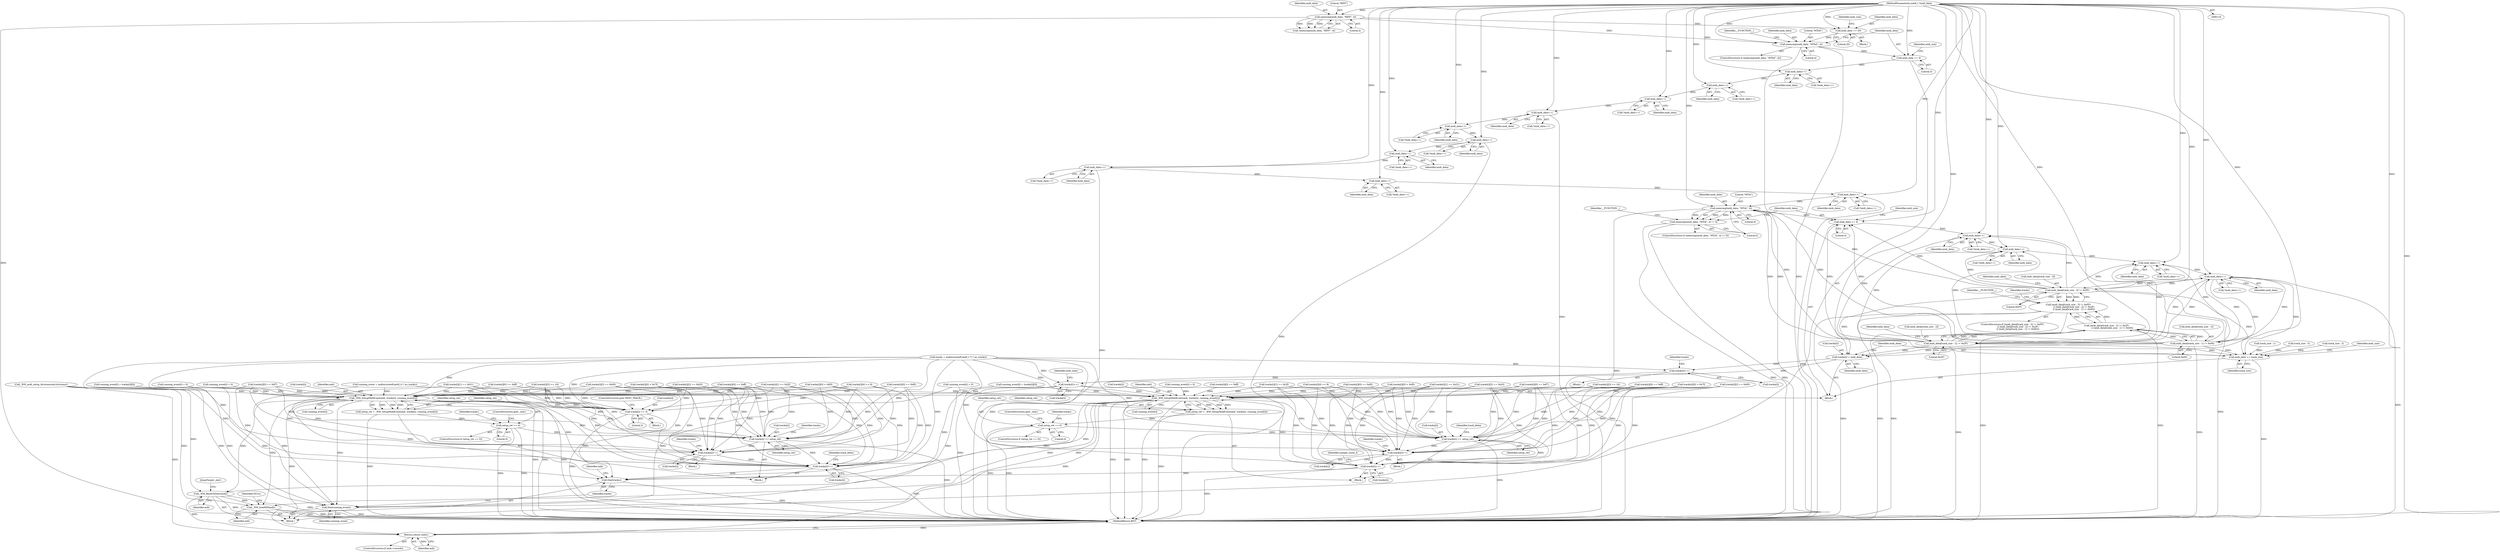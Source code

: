 digraph "0_wildmidi_660b513d99bced8783a4a5984ac2f742c74ebbdd_1@API" {
"1000216" [label="(Call,memcmp(midi_data, \"MThd\", 4))"];
"1000209" [label="(Call,midi_data += 20)"];
"1000191" [label="(Call,memcmp(midi_data, \"RIFF\", 4))"];
"1000120" [label="(MethodParameterIn,uint8_t *midi_data)"];
"1000229" [label="(Call,midi_data += 4)"];
"1000239" [label="(Call,midi_data++)"];
"1000246" [label="(Call,midi_data++)"];
"1000253" [label="(Call,midi_data++)"];
"1000259" [label="(Call,midi_data++)"];
"1000281" [label="(Call,midi_data++)"];
"1000287" [label="(Call,midi_data++)"];
"1000312" [label="(Call,midi_data++)"];
"1000318" [label="(Call,midi_data++)"];
"1000360" [label="(Call,midi_data++)"];
"1000366" [label="(Call,midi_data++)"];
"1000450" [label="(Call,memcmp(midi_data, \"MTrk\", 4))"];
"1000449" [label="(Call,memcmp(midi_data, \"MTrk\", 4) != 0)"];
"1000463" [label="(Call,midi_data += 4)"];
"1000473" [label="(Call,midi_data++)"];
"1000480" [label="(Call,midi_data++)"];
"1000487" [label="(Call,midi_data++)"];
"1000493" [label="(Call,midi_data++)"];
"1000524" [label="(Call,midi_data[track_size - 3] != 0xFF)"];
"1000523" [label="(Call,(midi_data[track_size - 3] != 0xFF)\n                || (midi_data[track_size - 2] != 0x2F)\n                || (midi_data[track_size - 1] != 0x00))"];
"1000554" [label="(Call,tracks[i] = midi_data)"];
"1000604" [label="(Call,tracks[i]++)"];
"1000624" [label="(Call,tracks[i]++)"];
"1000763" [label="(Call,_WM_SetupMidiEvent(mdi, tracks[i], running_event[i]))"];
"1000761" [label="(Call,setup_ret = _WM_SetupMidiEvent(mdi, tracks[i], running_event[i]))"];
"1000772" [label="(Call,setup_ret == 0)"];
"1000926" [label="(Call,tracks[i] += setup_ret)"];
"1000957" [label="(Call,tracks[i]++)"];
"1000983" [label="(Call,tracks[i]++)"];
"1001423" [label="(Call,free(tracks))"];
"1000860" [label="(Call,tracks[i] += 3)"];
"1001412" [label="(Call,_WM_ResetToStart(mdi))"];
"1001429" [label="(Return,return (mdi);)"];
"1001431" [label="(Call,_WM_freeMDI(mdi))"];
"1001421" [label="(Call,free(running_event))"];
"1001086" [label="(Call,_WM_SetupMidiEvent(mdi, tracks[i], running_event[i]))"];
"1001084" [label="(Call,setup_ret = _WM_SetupMidiEvent(mdi, tracks[i], running_event[i]))"];
"1001095" [label="(Call,setup_ret == 0)"];
"1001242" [label="(Call,tracks[i] += setup_ret)"];
"1001278" [label="(Call,tracks[i]++)"];
"1001304" [label="(Call,tracks[i]++)"];
"1000559" [label="(Call,midi_data += track_size)"];
"1000532" [label="(Call,midi_data[track_size - 2] != 0x2F)"];
"1000531" [label="(Call,(midi_data[track_size - 2] != 0x2F)\n                || (midi_data[track_size - 1] != 0x00))"];
"1000539" [label="(Call,midi_data[track_size - 1] != 0x00)"];
"1001427" [label="(Identifier,mdi)"];
"1001091" [label="(Call,running_event[i])"];
"1000624" [label="(Call,tracks[i]++)"];
"1000869" [label="(Call,tracks[i][0] == 0xff)"];
"1000219" [label="(Literal,4)"];
"1001278" [label="(Call,tracks[i]++)"];
"1000245" [label="(Call,*midi_data++)"];
"1000191" [label="(Call,memcmp(midi_data, \"RIFF\", 4))"];
"1000604" [label="(Call,tracks[i]++)"];
"1000392" [label="(Call,_WM_midi_setup_divisions(mdi,divisions))"];
"1000538" [label="(Literal,0x2F)"];
"1000448" [label="(ControlStructure,if (memcmp(midi_data, \"MTrk\", 4) != 0))"];
"1000213" [label="(Identifier,midi_size)"];
"1000280" [label="(Call,*midi_data++)"];
"1001309" [label="(Identifier,sample_count_f)"];
"1000360" [label="(Call,midi_data++)"];
"1001083" [label="(Block,)"];
"1000542" [label="(Call,track_size - 1)"];
"1000435" [label="(Block,)"];
"1000830" [label="(Call,tracks[i][0] == 0xff)"];
"1000772" [label="(Call,setup_ret == 0)"];
"1001185" [label="(Call,tracks[i][0] == 0xff)"];
"1000192" [label="(Identifier,midi_data)"];
"1000584" [label="(Identifier,tracks)"];
"1000229" [label="(Call,midi_data += 4)"];
"1001085" [label="(Identifier,setup_ret)"];
"1000473" [label="(Call,midi_data++)"];
"1000281" [label="(Call,midi_data++)"];
"1000605" [label="(Call,tracks[i])"];
"1000625" [label="(Call,tracks[i])"];
"1000254" [label="(Identifier,midi_data)"];
"1000795" [label="(Call,running_event[i] = tracks[i][0])"];
"1001412" [label="(Call,_WM_ResetToStart(mdi))"];
"1000527" [label="(Call,track_size - 3)"];
"1000239" [label="(Call,midi_data++)"];
"1000230" [label="(Identifier,midi_data)"];
"1000312" [label="(Call,midi_data++)"];
"1000282" [label="(Identifier,midi_data)"];
"1000366" [label="(Call,midi_data++)"];
"1000930" [label="(Identifier,setup_ret)"];
"1000940" [label="(Block,)"];
"1001429" [label="(Return,return (mdi);)"];
"1000222" [label="(Identifier,__FUNCTION__)"];
"1000587" [label="(Block,)"];
"1000487" [label="(Call,midi_data++)"];
"1000903" [label="(Call,tracks[i][4] << 8)"];
"1000964" [label="(Identifier,tracks)"];
"1001422" [label="(Identifier,running_event)"];
"1000463" [label="(Call,midi_data += 4)"];
"1000860" [label="(Call,tracks[i] += 3)"];
"1000534" [label="(Identifier,midi_data)"];
"1000771" [label="(ControlStructure,if (setup_ret == 0))"];
"1000479" [label="(Call,*midi_data++)"];
"1001211" [label="(Call,tracks[i][3] << 16)"];
"1000540" [label="(Call,midi_data[track_size - 1])"];
"1001095" [label="(Call,setup_ret == 0)"];
"1000449" [label="(Call,memcmp(midi_data, \"MTrk\", 4) != 0)"];
"1000361" [label="(Identifier,midi_data)"];
"1000493" [label="(Call,midi_data++)"];
"1001104" [label="(Identifier,tracks)"];
"1000522" [label="(ControlStructure,if ((midi_data[track_size - 3] != 0xFF)\n                || (midi_data[track_size - 2] != 0x2F)\n                || (midi_data[track_size - 1] != 0x00)))"];
"1000531" [label="(Call,(midi_data[track_size - 2] != 0x2F)\n                || (midi_data[track_size - 1] != 0x00))"];
"1000570" [label="(Call,running_event[i] = 0)"];
"1001110" [label="(Call,tracks[i][0] < 0xf0)"];
"1001425" [label="(ControlStructure,if (mdi->reverb))"];
"1000454" [label="(Literal,0)"];
"1000559" [label="(Call,midi_data += track_size)"];
"1000288" [label="(Identifier,midi_data)"];
"1000814" [label="(Call,tracks[i][0] == 0xf7)"];
"1001087" [label="(Identifier,mdi)"];
"1001219" [label="(Call,tracks[i][4] << 8)"];
"1000532" [label="(Call,midi_data[track_size - 2] != 0x2F)"];
"1000895" [label="(Call,tracks[i][3] << 16)"];
"1000865" [label="(ControlStructure,goto NEXT_TRACK;)"];
"1000286" [label="(Call,*midi_data++)"];
"1001137" [label="(Call,tracks[i][0] == 0xf7)"];
"1000211" [label="(Literal,20)"];
"1000555" [label="(Call,tracks[i])"];
"1000541" [label="(Identifier,midi_data)"];
"1001086" [label="(Call,_WM_SetupMidiEvent(mdi, tracks[i], running_event[i]))"];
"1000367" [label="(Identifier,midi_data)"];
"1001423" [label="(Call,free(tracks))"];
"1000535" [label="(Call,track_size - 2)"];
"1001097" [label="(Literal,0)"];
"1000761" [label="(Call,setup_ret = _WM_SetupMidiEvent(mdi, tracks[i], running_event[i]))"];
"1000464" [label="(Identifier,midi_data)"];
"1000958" [label="(Call,tracks[i])"];
"1000318" [label="(Call,midi_data++)"];
"1000530" [label="(Literal,0xFF)"];
"1001161" [label="(Call,tracks[i][1] == 0x2f)"];
"1000523" [label="(Call,(midi_data[track_size - 3] != 0xFF)\n                || (midi_data[track_size - 2] != 0x2F)\n                || (midi_data[track_size - 1] != 0x00))"];
"1001243" [label="(Call,tracks[i])"];
"1000260" [label="(Identifier,midi_data)"];
"1001084" [label="(Call,setup_ret = _WM_SetupMidiEvent(mdi, tracks[i], running_event[i]))"];
"1001434" [label="(Identifier,NULL)"];
"1001435" [label="(MethodReturn,RET)"];
"1000190" [label="(Call,!memcmp(midi_data, \"RIFF\", 4))"];
"1000359" [label="(Call,*midi_data++)"];
"1001077" [label="(Call,running_event[i] = 0)"];
"1001242" [label="(Call,tracks[i] += setup_ret)"];
"1000233" [label="(Identifier,midi_size)"];
"1001193" [label="(Call,tracks[i][1] == 0x51)"];
"1000313" [label="(Identifier,midi_data)"];
"1000287" [label="(Call,midi_data++)"];
"1000259" [label="(Call,midi_data++)"];
"1000452" [label="(Literal,\"MTrk\")"];
"1000488" [label="(Identifier,midi_data)"];
"1000989" [label="(Identifier,track_delta)"];
"1001153" [label="(Call,tracks[i][0] == 0xff)"];
"1001246" [label="(Identifier,setup_ret)"];
"1000474" [label="(Identifier,midi_data)"];
"1000231" [label="(Literal,4)"];
"1000451" [label="(Identifier,midi_data)"];
"1001249" [label="(Identifier,track_delta)"];
"1000217" [label="(Identifier,midi_data)"];
"1000240" [label="(Identifier,midi_data)"];
"1000630" [label="(Identifier,midi_type)"];
"1000762" [label="(Identifier,setup_ret)"];
"1000563" [label="(Identifier,midi_size)"];
"1000457" [label="(Identifier,__FUNCTION__)"];
"1000492" [label="(Call,*midi_data++)"];
"1000494" [label="(Identifier,midi_data)"];
"1000311" [label="(Call,*midi_data++)"];
"1000845" [label="(Call,tracks[i][2] == 0x00)"];
"1000215" [label="(ControlStructure,if (memcmp(midi_data, \"MThd\", 4)))"];
"1000773" [label="(Identifier,setup_ret)"];
"1000774" [label="(Literal,0)"];
"1000852" [label="(Block,)"];
"1000481" [label="(Identifier,midi_data)"];
"1000317" [label="(Call,*midi_data++)"];
"1000122" [label="(Block,)"];
"1000957" [label="(Call,tracks[i]++)"];
"1000395" [label="(Call,tracks = malloc(sizeof(uint8_t *) * no_tracks))"];
"1000247" [label="(Identifier,midi_data)"];
"1000558" [label="(Identifier,midi_data)"];
"1000209" [label="(Call,midi_data += 20)"];
"1000450" [label="(Call,memcmp(midi_data, \"MTrk\", 4))"];
"1000480" [label="(Call,midi_data++)"];
"1000861" [label="(Call,tracks[i])"];
"1001200" [label="(Call,tracks[i][2] == 0x03)"];
"1000545" [label="(Literal,0x00)"];
"1000926" [label="(Call,tracks[i] += setup_ret)"];
"1001099" [label="(ControlStructure,goto _end;)"];
"1001424" [label="(Identifier,tracks)"];
"1000472" [label="(Call,*midi_data++)"];
"1001101" [label="(Call,tracks[i][0] > 0x7f)"];
"1001118" [label="(Call,running_event[i] = tracks[i][0])"];
"1000822" [label="(Call,running_event[i] = 0)"];
"1001431" [label="(Call,_WM_freeMDI(mdi))"];
"1000807" [label="(Call,tracks[i][0] == 0xf0)"];
"1000927" [label="(Call,tracks[i])"];
"1001261" [label="(Block,)"];
"1000195" [label="(Block,)"];
"1000778" [label="(Call,tracks[i][0] > 0x7f)"];
"1000467" [label="(Identifier,midi_size)"];
"1000983" [label="(Call,tracks[i]++)"];
"1000560" [label="(Identifier,midi_data)"];
"1000218" [label="(Literal,\"MThd\")"];
"1000453" [label="(Literal,4)"];
"1001413" [label="(Identifier,mdi)"];
"1000253" [label="(Call,midi_data++)"];
"1000120" [label="(MethodParameterIn,uint8_t *midi_data)"];
"1000524" [label="(Call,midi_data[track_size - 3] != 0xFF)"];
"1000246" [label="(Call,midi_data++)"];
"1000486" [label="(Call,*midi_data++)"];
"1000877" [label="(Call,tracks[i][1] == 0x51)"];
"1000864" [label="(Literal,3)"];
"1001168" [label="(Call,tracks[i][2] == 0x00)"];
"1001096" [label="(Identifier,setup_ret)"];
"1000768" [label="(Call,running_event[i])"];
"1000539" [label="(Call,midi_data[track_size - 1] != 0x00)"];
"1000765" [label="(Call,tracks[i])"];
"1000781" [label="(Identifier,tracks)"];
"1000365" [label="(Call,*midi_data++)"];
"1000554" [label="(Call,tracks[i] = midi_data)"];
"1000984" [label="(Call,tracks[i])"];
"1001130" [label="(Call,tracks[i][0] == 0xf0)"];
"1000194" [label="(Literal,4)"];
"1000416" [label="(Call,running_event = malloc(sizeof(uint8_t) * no_tracks))"];
"1000465" [label="(Literal,4)"];
"1001304" [label="(Call,tracks[i]++)"];
"1000760" [label="(Block,)"];
"1001432" [label="(Identifier,mdi)"];
"1000935" [label="(Identifier,tracks)"];
"1000216" [label="(Call,memcmp(midi_data, \"MThd\", 4))"];
"1000884" [label="(Call,tracks[i][2] == 0x03)"];
"1000776" [label="(ControlStructure,goto _end;)"];
"1001279" [label="(Call,tracks[i])"];
"1001414" [label="(JumpTarget,_end:)"];
"1000525" [label="(Call,midi_data[track_size - 3])"];
"1000838" [label="(Call,tracks[i][1] == 0x2f)"];
"1001430" [label="(Identifier,mdi)"];
"1000556" [label="(Identifier,tracks)"];
"1001088" [label="(Call,tracks[i])"];
"1000210" [label="(Identifier,midi_data)"];
"1000763" [label="(Call,_WM_SetupMidiEvent(mdi, tracks[i], running_event[i]))"];
"1001094" [label="(ControlStructure,if (setup_ret == 0))"];
"1000258" [label="(Call,*midi_data++)"];
"1000787" [label="(Call,tracks[i][0] < 0xf0)"];
"1001421" [label="(Call,free(running_event))"];
"1000533" [label="(Call,midi_data[track_size - 2])"];
"1000238" [label="(Call,*midi_data++)"];
"1000548" [label="(Identifier,__FUNCTION__)"];
"1001305" [label="(Call,tracks[i])"];
"1000193" [label="(Literal,\"RIFF\")"];
"1001285" [label="(Identifier,tracks)"];
"1000319" [label="(Identifier,midi_data)"];
"1000252" [label="(Call,*midi_data++)"];
"1000561" [label="(Identifier,track_size)"];
"1001145" [label="(Call,running_event[i] = 0)"];
"1000764" [label="(Identifier,mdi)"];
"1000216" -> "1000215"  [label="AST: "];
"1000216" -> "1000219"  [label="CFG: "];
"1000217" -> "1000216"  [label="AST: "];
"1000218" -> "1000216"  [label="AST: "];
"1000219" -> "1000216"  [label="AST: "];
"1000222" -> "1000216"  [label="CFG: "];
"1000230" -> "1000216"  [label="CFG: "];
"1000216" -> "1001435"  [label="DDG: "];
"1000216" -> "1001435"  [label="DDG: "];
"1000209" -> "1000216"  [label="DDG: "];
"1000191" -> "1000216"  [label="DDG: "];
"1000120" -> "1000216"  [label="DDG: "];
"1000216" -> "1000229"  [label="DDG: "];
"1000209" -> "1000195"  [label="AST: "];
"1000209" -> "1000211"  [label="CFG: "];
"1000210" -> "1000209"  [label="AST: "];
"1000211" -> "1000209"  [label="AST: "];
"1000213" -> "1000209"  [label="CFG: "];
"1000191" -> "1000209"  [label="DDG: "];
"1000120" -> "1000209"  [label="DDG: "];
"1000191" -> "1000190"  [label="AST: "];
"1000191" -> "1000194"  [label="CFG: "];
"1000192" -> "1000191"  [label="AST: "];
"1000193" -> "1000191"  [label="AST: "];
"1000194" -> "1000191"  [label="AST: "];
"1000190" -> "1000191"  [label="CFG: "];
"1000191" -> "1001435"  [label="DDG: "];
"1000191" -> "1000190"  [label="DDG: "];
"1000191" -> "1000190"  [label="DDG: "];
"1000191" -> "1000190"  [label="DDG: "];
"1000120" -> "1000191"  [label="DDG: "];
"1000120" -> "1000119"  [label="AST: "];
"1000120" -> "1001435"  [label="DDG: "];
"1000120" -> "1000229"  [label="DDG: "];
"1000120" -> "1000239"  [label="DDG: "];
"1000120" -> "1000246"  [label="DDG: "];
"1000120" -> "1000253"  [label="DDG: "];
"1000120" -> "1000259"  [label="DDG: "];
"1000120" -> "1000281"  [label="DDG: "];
"1000120" -> "1000287"  [label="DDG: "];
"1000120" -> "1000312"  [label="DDG: "];
"1000120" -> "1000318"  [label="DDG: "];
"1000120" -> "1000360"  [label="DDG: "];
"1000120" -> "1000366"  [label="DDG: "];
"1000120" -> "1000450"  [label="DDG: "];
"1000120" -> "1000463"  [label="DDG: "];
"1000120" -> "1000473"  [label="DDG: "];
"1000120" -> "1000480"  [label="DDG: "];
"1000120" -> "1000487"  [label="DDG: "];
"1000120" -> "1000493"  [label="DDG: "];
"1000120" -> "1000524"  [label="DDG: "];
"1000120" -> "1000532"  [label="DDG: "];
"1000120" -> "1000539"  [label="DDG: "];
"1000120" -> "1000554"  [label="DDG: "];
"1000120" -> "1000559"  [label="DDG: "];
"1000229" -> "1000122"  [label="AST: "];
"1000229" -> "1000231"  [label="CFG: "];
"1000230" -> "1000229"  [label="AST: "];
"1000231" -> "1000229"  [label="AST: "];
"1000233" -> "1000229"  [label="CFG: "];
"1000229" -> "1000239"  [label="DDG: "];
"1000239" -> "1000238"  [label="AST: "];
"1000239" -> "1000240"  [label="CFG: "];
"1000240" -> "1000239"  [label="AST: "];
"1000238" -> "1000239"  [label="CFG: "];
"1000239" -> "1000246"  [label="DDG: "];
"1000246" -> "1000245"  [label="AST: "];
"1000246" -> "1000247"  [label="CFG: "];
"1000247" -> "1000246"  [label="AST: "];
"1000245" -> "1000246"  [label="CFG: "];
"1000246" -> "1000253"  [label="DDG: "];
"1000253" -> "1000252"  [label="AST: "];
"1000253" -> "1000254"  [label="CFG: "];
"1000254" -> "1000253"  [label="AST: "];
"1000252" -> "1000253"  [label="CFG: "];
"1000253" -> "1000259"  [label="DDG: "];
"1000259" -> "1000258"  [label="AST: "];
"1000259" -> "1000260"  [label="CFG: "];
"1000260" -> "1000259"  [label="AST: "];
"1000258" -> "1000259"  [label="CFG: "];
"1000259" -> "1001435"  [label="DDG: "];
"1000259" -> "1000281"  [label="DDG: "];
"1000281" -> "1000280"  [label="AST: "];
"1000281" -> "1000282"  [label="CFG: "];
"1000282" -> "1000281"  [label="AST: "];
"1000280" -> "1000281"  [label="CFG: "];
"1000281" -> "1000287"  [label="DDG: "];
"1000287" -> "1000286"  [label="AST: "];
"1000287" -> "1000288"  [label="CFG: "];
"1000288" -> "1000287"  [label="AST: "];
"1000286" -> "1000287"  [label="CFG: "];
"1000287" -> "1001435"  [label="DDG: "];
"1000287" -> "1000312"  [label="DDG: "];
"1000312" -> "1000311"  [label="AST: "];
"1000312" -> "1000313"  [label="CFG: "];
"1000313" -> "1000312"  [label="AST: "];
"1000311" -> "1000312"  [label="CFG: "];
"1000312" -> "1000318"  [label="DDG: "];
"1000318" -> "1000317"  [label="AST: "];
"1000318" -> "1000319"  [label="CFG: "];
"1000319" -> "1000318"  [label="AST: "];
"1000317" -> "1000318"  [label="CFG: "];
"1000318" -> "1001435"  [label="DDG: "];
"1000318" -> "1000360"  [label="DDG: "];
"1000360" -> "1000359"  [label="AST: "];
"1000360" -> "1000361"  [label="CFG: "];
"1000361" -> "1000360"  [label="AST: "];
"1000359" -> "1000360"  [label="CFG: "];
"1000360" -> "1000366"  [label="DDG: "];
"1000366" -> "1000365"  [label="AST: "];
"1000366" -> "1000367"  [label="CFG: "];
"1000367" -> "1000366"  [label="AST: "];
"1000365" -> "1000366"  [label="CFG: "];
"1000366" -> "1001435"  [label="DDG: "];
"1000366" -> "1000450"  [label="DDG: "];
"1000450" -> "1000449"  [label="AST: "];
"1000450" -> "1000453"  [label="CFG: "];
"1000451" -> "1000450"  [label="AST: "];
"1000452" -> "1000450"  [label="AST: "];
"1000453" -> "1000450"  [label="AST: "];
"1000454" -> "1000450"  [label="CFG: "];
"1000450" -> "1001435"  [label="DDG: "];
"1000450" -> "1000449"  [label="DDG: "];
"1000450" -> "1000449"  [label="DDG: "];
"1000450" -> "1000449"  [label="DDG: "];
"1000539" -> "1000450"  [label="DDG: "];
"1000559" -> "1000450"  [label="DDG: "];
"1000524" -> "1000450"  [label="DDG: "];
"1000532" -> "1000450"  [label="DDG: "];
"1000450" -> "1000463"  [label="DDG: "];
"1000449" -> "1000448"  [label="AST: "];
"1000449" -> "1000454"  [label="CFG: "];
"1000454" -> "1000449"  [label="AST: "];
"1000457" -> "1000449"  [label="CFG: "];
"1000464" -> "1000449"  [label="CFG: "];
"1000449" -> "1001435"  [label="DDG: "];
"1000449" -> "1001435"  [label="DDG: "];
"1000463" -> "1000435"  [label="AST: "];
"1000463" -> "1000465"  [label="CFG: "];
"1000464" -> "1000463"  [label="AST: "];
"1000465" -> "1000463"  [label="AST: "];
"1000467" -> "1000463"  [label="CFG: "];
"1000539" -> "1000463"  [label="DDG: "];
"1000524" -> "1000463"  [label="DDG: "];
"1000532" -> "1000463"  [label="DDG: "];
"1000463" -> "1000473"  [label="DDG: "];
"1000473" -> "1000472"  [label="AST: "];
"1000473" -> "1000474"  [label="CFG: "];
"1000474" -> "1000473"  [label="AST: "];
"1000472" -> "1000473"  [label="CFG: "];
"1000539" -> "1000473"  [label="DDG: "];
"1000524" -> "1000473"  [label="DDG: "];
"1000532" -> "1000473"  [label="DDG: "];
"1000473" -> "1000480"  [label="DDG: "];
"1000480" -> "1000479"  [label="AST: "];
"1000480" -> "1000481"  [label="CFG: "];
"1000481" -> "1000480"  [label="AST: "];
"1000479" -> "1000480"  [label="CFG: "];
"1000539" -> "1000480"  [label="DDG: "];
"1000524" -> "1000480"  [label="DDG: "];
"1000532" -> "1000480"  [label="DDG: "];
"1000480" -> "1000487"  [label="DDG: "];
"1000487" -> "1000486"  [label="AST: "];
"1000487" -> "1000488"  [label="CFG: "];
"1000488" -> "1000487"  [label="AST: "];
"1000486" -> "1000487"  [label="CFG: "];
"1000539" -> "1000487"  [label="DDG: "];
"1000524" -> "1000487"  [label="DDG: "];
"1000532" -> "1000487"  [label="DDG: "];
"1000487" -> "1000493"  [label="DDG: "];
"1000493" -> "1000492"  [label="AST: "];
"1000493" -> "1000494"  [label="CFG: "];
"1000494" -> "1000493"  [label="AST: "];
"1000492" -> "1000493"  [label="CFG: "];
"1000493" -> "1001435"  [label="DDG: "];
"1000539" -> "1000493"  [label="DDG: "];
"1000524" -> "1000493"  [label="DDG: "];
"1000532" -> "1000493"  [label="DDG: "];
"1000493" -> "1000524"  [label="DDG: "];
"1000493" -> "1000532"  [label="DDG: "];
"1000493" -> "1000539"  [label="DDG: "];
"1000493" -> "1000554"  [label="DDG: "];
"1000493" -> "1000559"  [label="DDG: "];
"1000524" -> "1000523"  [label="AST: "];
"1000524" -> "1000530"  [label="CFG: "];
"1000525" -> "1000524"  [label="AST: "];
"1000530" -> "1000524"  [label="AST: "];
"1000534" -> "1000524"  [label="CFG: "];
"1000523" -> "1000524"  [label="CFG: "];
"1000524" -> "1001435"  [label="DDG: "];
"1000524" -> "1000523"  [label="DDG: "];
"1000524" -> "1000523"  [label="DDG: "];
"1000524" -> "1000554"  [label="DDG: "];
"1000524" -> "1000559"  [label="DDG: "];
"1000523" -> "1000522"  [label="AST: "];
"1000523" -> "1000531"  [label="CFG: "];
"1000531" -> "1000523"  [label="AST: "];
"1000548" -> "1000523"  [label="CFG: "];
"1000556" -> "1000523"  [label="CFG: "];
"1000523" -> "1001435"  [label="DDG: "];
"1000523" -> "1001435"  [label="DDG: "];
"1000523" -> "1001435"  [label="DDG: "];
"1000531" -> "1000523"  [label="DDG: "];
"1000531" -> "1000523"  [label="DDG: "];
"1000554" -> "1000435"  [label="AST: "];
"1000554" -> "1000558"  [label="CFG: "];
"1000555" -> "1000554"  [label="AST: "];
"1000558" -> "1000554"  [label="AST: "];
"1000560" -> "1000554"  [label="CFG: "];
"1000539" -> "1000554"  [label="DDG: "];
"1000532" -> "1000554"  [label="DDG: "];
"1000554" -> "1000604"  [label="DDG: "];
"1000554" -> "1000624"  [label="DDG: "];
"1000604" -> "1000587"  [label="AST: "];
"1000604" -> "1000605"  [label="CFG: "];
"1000605" -> "1000604"  [label="AST: "];
"1000584" -> "1000604"  [label="CFG: "];
"1000395" -> "1000604"  [label="DDG: "];
"1000604" -> "1000624"  [label="DDG: "];
"1000624" -> "1000435"  [label="AST: "];
"1000624" -> "1000625"  [label="CFG: "];
"1000625" -> "1000624"  [label="AST: "];
"1000630" -> "1000624"  [label="CFG: "];
"1000624" -> "1001435"  [label="DDG: "];
"1000395" -> "1000624"  [label="DDG: "];
"1000624" -> "1000763"  [label="DDG: "];
"1000624" -> "1001086"  [label="DDG: "];
"1000624" -> "1001423"  [label="DDG: "];
"1000763" -> "1000761"  [label="AST: "];
"1000763" -> "1000768"  [label="CFG: "];
"1000764" -> "1000763"  [label="AST: "];
"1000765" -> "1000763"  [label="AST: "];
"1000768" -> "1000763"  [label="AST: "];
"1000761" -> "1000763"  [label="CFG: "];
"1000763" -> "1001435"  [label="DDG: "];
"1000763" -> "1001435"  [label="DDG: "];
"1000763" -> "1001435"  [label="DDG: "];
"1000763" -> "1000761"  [label="DDG: "];
"1000763" -> "1000761"  [label="DDG: "];
"1000763" -> "1000761"  [label="DDG: "];
"1000392" -> "1000763"  [label="DDG: "];
"1000395" -> "1000763"  [label="DDG: "];
"1000983" -> "1000763"  [label="DDG: "];
"1000807" -> "1000763"  [label="DDG: "];
"1000869" -> "1000763"  [label="DDG: "];
"1000884" -> "1000763"  [label="DDG: "];
"1000845" -> "1000763"  [label="DDG: "];
"1000814" -> "1000763"  [label="DDG: "];
"1000838" -> "1000763"  [label="DDG: "];
"1000895" -> "1000763"  [label="DDG: "];
"1000778" -> "1000763"  [label="DDG: "];
"1000860" -> "1000763"  [label="DDG: "];
"1000830" -> "1000763"  [label="DDG: "];
"1000877" -> "1000763"  [label="DDG: "];
"1000903" -> "1000763"  [label="DDG: "];
"1000787" -> "1000763"  [label="DDG: "];
"1000570" -> "1000763"  [label="DDG: "];
"1000795" -> "1000763"  [label="DDG: "];
"1000822" -> "1000763"  [label="DDG: "];
"1000416" -> "1000763"  [label="DDG: "];
"1000763" -> "1000860"  [label="DDG: "];
"1000763" -> "1000926"  [label="DDG: "];
"1000763" -> "1001412"  [label="DDG: "];
"1000763" -> "1001421"  [label="DDG: "];
"1000763" -> "1001423"  [label="DDG: "];
"1000763" -> "1001429"  [label="DDG: "];
"1000763" -> "1001431"  [label="DDG: "];
"1000761" -> "1000760"  [label="AST: "];
"1000762" -> "1000761"  [label="AST: "];
"1000773" -> "1000761"  [label="CFG: "];
"1000761" -> "1001435"  [label="DDG: "];
"1000761" -> "1000772"  [label="DDG: "];
"1000772" -> "1000771"  [label="AST: "];
"1000772" -> "1000774"  [label="CFG: "];
"1000773" -> "1000772"  [label="AST: "];
"1000774" -> "1000772"  [label="AST: "];
"1000776" -> "1000772"  [label="CFG: "];
"1000781" -> "1000772"  [label="CFG: "];
"1000772" -> "1001435"  [label="DDG: "];
"1000772" -> "1001435"  [label="DDG: "];
"1000772" -> "1000926"  [label="DDG: "];
"1000926" -> "1000760"  [label="AST: "];
"1000926" -> "1000930"  [label="CFG: "];
"1000927" -> "1000926"  [label="AST: "];
"1000930" -> "1000926"  [label="AST: "];
"1000935" -> "1000926"  [label="CFG: "];
"1000926" -> "1001435"  [label="DDG: "];
"1000395" -> "1000926"  [label="DDG: "];
"1000807" -> "1000926"  [label="DDG: "];
"1000869" -> "1000926"  [label="DDG: "];
"1000884" -> "1000926"  [label="DDG: "];
"1000845" -> "1000926"  [label="DDG: "];
"1000814" -> "1000926"  [label="DDG: "];
"1000838" -> "1000926"  [label="DDG: "];
"1000895" -> "1000926"  [label="DDG: "];
"1000778" -> "1000926"  [label="DDG: "];
"1000877" -> "1000926"  [label="DDG: "];
"1000903" -> "1000926"  [label="DDG: "];
"1000787" -> "1000926"  [label="DDG: "];
"1000926" -> "1000957"  [label="DDG: "];
"1000926" -> "1000983"  [label="DDG: "];
"1000957" -> "1000940"  [label="AST: "];
"1000957" -> "1000958"  [label="CFG: "];
"1000958" -> "1000957"  [label="AST: "];
"1000964" -> "1000957"  [label="CFG: "];
"1000395" -> "1000957"  [label="DDG: "];
"1000807" -> "1000957"  [label="DDG: "];
"1000869" -> "1000957"  [label="DDG: "];
"1000884" -> "1000957"  [label="DDG: "];
"1000845" -> "1000957"  [label="DDG: "];
"1000814" -> "1000957"  [label="DDG: "];
"1000838" -> "1000957"  [label="DDG: "];
"1000895" -> "1000957"  [label="DDG: "];
"1000778" -> "1000957"  [label="DDG: "];
"1000877" -> "1000957"  [label="DDG: "];
"1000903" -> "1000957"  [label="DDG: "];
"1000787" -> "1000957"  [label="DDG: "];
"1000957" -> "1000983"  [label="DDG: "];
"1000983" -> "1000760"  [label="AST: "];
"1000983" -> "1000984"  [label="CFG: "];
"1000984" -> "1000983"  [label="AST: "];
"1000989" -> "1000983"  [label="CFG: "];
"1000983" -> "1001435"  [label="DDG: "];
"1000395" -> "1000983"  [label="DDG: "];
"1000807" -> "1000983"  [label="DDG: "];
"1000869" -> "1000983"  [label="DDG: "];
"1000884" -> "1000983"  [label="DDG: "];
"1000845" -> "1000983"  [label="DDG: "];
"1000814" -> "1000983"  [label="DDG: "];
"1000838" -> "1000983"  [label="DDG: "];
"1000895" -> "1000983"  [label="DDG: "];
"1000778" -> "1000983"  [label="DDG: "];
"1000877" -> "1000983"  [label="DDG: "];
"1000903" -> "1000983"  [label="DDG: "];
"1000787" -> "1000983"  [label="DDG: "];
"1000983" -> "1001423"  [label="DDG: "];
"1001423" -> "1000122"  [label="AST: "];
"1001423" -> "1001424"  [label="CFG: "];
"1001424" -> "1001423"  [label="AST: "];
"1001427" -> "1001423"  [label="CFG: "];
"1001423" -> "1001435"  [label="DDG: "];
"1000395" -> "1001423"  [label="DDG: "];
"1001086" -> "1001423"  [label="DDG: "];
"1001304" -> "1001423"  [label="DDG: "];
"1000860" -> "1001423"  [label="DDG: "];
"1000860" -> "1000852"  [label="AST: "];
"1000860" -> "1000864"  [label="CFG: "];
"1000861" -> "1000860"  [label="AST: "];
"1000864" -> "1000860"  [label="AST: "];
"1000865" -> "1000860"  [label="CFG: "];
"1000860" -> "1001435"  [label="DDG: "];
"1000395" -> "1000860"  [label="DDG: "];
"1000884" -> "1000860"  [label="DDG: "];
"1000845" -> "1000860"  [label="DDG: "];
"1000838" -> "1000860"  [label="DDG: "];
"1000895" -> "1000860"  [label="DDG: "];
"1000830" -> "1000860"  [label="DDG: "];
"1000877" -> "1000860"  [label="DDG: "];
"1000903" -> "1000860"  [label="DDG: "];
"1001412" -> "1000122"  [label="AST: "];
"1001412" -> "1001413"  [label="CFG: "];
"1001413" -> "1001412"  [label="AST: "];
"1001414" -> "1001412"  [label="CFG: "];
"1001412" -> "1001435"  [label="DDG: "];
"1001412" -> "1001435"  [label="DDG: "];
"1001086" -> "1001412"  [label="DDG: "];
"1000392" -> "1001412"  [label="DDG: "];
"1001412" -> "1001429"  [label="DDG: "];
"1001412" -> "1001431"  [label="DDG: "];
"1001429" -> "1001425"  [label="AST: "];
"1001429" -> "1001430"  [label="CFG: "];
"1001430" -> "1001429"  [label="AST: "];
"1001435" -> "1001429"  [label="CFG: "];
"1001429" -> "1001435"  [label="DDG: "];
"1001430" -> "1001429"  [label="DDG: "];
"1001086" -> "1001429"  [label="DDG: "];
"1000392" -> "1001429"  [label="DDG: "];
"1001431" -> "1000122"  [label="AST: "];
"1001431" -> "1001432"  [label="CFG: "];
"1001432" -> "1001431"  [label="AST: "];
"1001434" -> "1001431"  [label="CFG: "];
"1001431" -> "1001435"  [label="DDG: "];
"1001431" -> "1001435"  [label="DDG: "];
"1001086" -> "1001431"  [label="DDG: "];
"1000392" -> "1001431"  [label="DDG: "];
"1001421" -> "1000122"  [label="AST: "];
"1001421" -> "1001422"  [label="CFG: "];
"1001422" -> "1001421"  [label="AST: "];
"1001424" -> "1001421"  [label="CFG: "];
"1001421" -> "1001435"  [label="DDG: "];
"1000570" -> "1001421"  [label="DDG: "];
"1000795" -> "1001421"  [label="DDG: "];
"1001145" -> "1001421"  [label="DDG: "];
"1000822" -> "1001421"  [label="DDG: "];
"1001086" -> "1001421"  [label="DDG: "];
"1000416" -> "1001421"  [label="DDG: "];
"1001118" -> "1001421"  [label="DDG: "];
"1001086" -> "1001084"  [label="AST: "];
"1001086" -> "1001091"  [label="CFG: "];
"1001087" -> "1001086"  [label="AST: "];
"1001088" -> "1001086"  [label="AST: "];
"1001091" -> "1001086"  [label="AST: "];
"1001084" -> "1001086"  [label="CFG: "];
"1001086" -> "1001435"  [label="DDG: "];
"1001086" -> "1001435"  [label="DDG: "];
"1001086" -> "1001435"  [label="DDG: "];
"1001086" -> "1001084"  [label="DDG: "];
"1001086" -> "1001084"  [label="DDG: "];
"1001086" -> "1001084"  [label="DDG: "];
"1000392" -> "1001086"  [label="DDG: "];
"1000395" -> "1001086"  [label="DDG: "];
"1001185" -> "1001086"  [label="DDG: "];
"1001153" -> "1001086"  [label="DDG: "];
"1001168" -> "1001086"  [label="DDG: "];
"1001219" -> "1001086"  [label="DDG: "];
"1001211" -> "1001086"  [label="DDG: "];
"1001304" -> "1001086"  [label="DDG: "];
"1001161" -> "1001086"  [label="DDG: "];
"1001193" -> "1001086"  [label="DDG: "];
"1001200" -> "1001086"  [label="DDG: "];
"1001137" -> "1001086"  [label="DDG: "];
"1001101" -> "1001086"  [label="DDG: "];
"1001130" -> "1001086"  [label="DDG: "];
"1001110" -> "1001086"  [label="DDG: "];
"1001145" -> "1001086"  [label="DDG: "];
"1001077" -> "1001086"  [label="DDG: "];
"1000416" -> "1001086"  [label="DDG: "];
"1001118" -> "1001086"  [label="DDG: "];
"1001086" -> "1001242"  [label="DDG: "];
"1001084" -> "1001083"  [label="AST: "];
"1001085" -> "1001084"  [label="AST: "];
"1001096" -> "1001084"  [label="CFG: "];
"1001084" -> "1001435"  [label="DDG: "];
"1001084" -> "1001095"  [label="DDG: "];
"1001095" -> "1001094"  [label="AST: "];
"1001095" -> "1001097"  [label="CFG: "];
"1001096" -> "1001095"  [label="AST: "];
"1001097" -> "1001095"  [label="AST: "];
"1001099" -> "1001095"  [label="CFG: "];
"1001104" -> "1001095"  [label="CFG: "];
"1001095" -> "1001435"  [label="DDG: "];
"1001095" -> "1001435"  [label="DDG: "];
"1001095" -> "1001242"  [label="DDG: "];
"1001242" -> "1001083"  [label="AST: "];
"1001242" -> "1001246"  [label="CFG: "];
"1001243" -> "1001242"  [label="AST: "];
"1001246" -> "1001242"  [label="AST: "];
"1001249" -> "1001242"  [label="CFG: "];
"1001242" -> "1001435"  [label="DDG: "];
"1000395" -> "1001242"  [label="DDG: "];
"1001185" -> "1001242"  [label="DDG: "];
"1001168" -> "1001242"  [label="DDG: "];
"1001219" -> "1001242"  [label="DDG: "];
"1001211" -> "1001242"  [label="DDG: "];
"1001161" -> "1001242"  [label="DDG: "];
"1001193" -> "1001242"  [label="DDG: "];
"1001200" -> "1001242"  [label="DDG: "];
"1001137" -> "1001242"  [label="DDG: "];
"1001101" -> "1001242"  [label="DDG: "];
"1001130" -> "1001242"  [label="DDG: "];
"1001110" -> "1001242"  [label="DDG: "];
"1001242" -> "1001278"  [label="DDG: "];
"1001242" -> "1001304"  [label="DDG: "];
"1001278" -> "1001261"  [label="AST: "];
"1001278" -> "1001279"  [label="CFG: "];
"1001279" -> "1001278"  [label="AST: "];
"1001285" -> "1001278"  [label="CFG: "];
"1000395" -> "1001278"  [label="DDG: "];
"1001185" -> "1001278"  [label="DDG: "];
"1001168" -> "1001278"  [label="DDG: "];
"1001219" -> "1001278"  [label="DDG: "];
"1001211" -> "1001278"  [label="DDG: "];
"1001161" -> "1001278"  [label="DDG: "];
"1001193" -> "1001278"  [label="DDG: "];
"1001200" -> "1001278"  [label="DDG: "];
"1001137" -> "1001278"  [label="DDG: "];
"1001101" -> "1001278"  [label="DDG: "];
"1001130" -> "1001278"  [label="DDG: "];
"1001110" -> "1001278"  [label="DDG: "];
"1001278" -> "1001304"  [label="DDG: "];
"1001304" -> "1001083"  [label="AST: "];
"1001304" -> "1001305"  [label="CFG: "];
"1001305" -> "1001304"  [label="AST: "];
"1001309" -> "1001304"  [label="CFG: "];
"1001304" -> "1001435"  [label="DDG: "];
"1000395" -> "1001304"  [label="DDG: "];
"1001185" -> "1001304"  [label="DDG: "];
"1001168" -> "1001304"  [label="DDG: "];
"1001219" -> "1001304"  [label="DDG: "];
"1001211" -> "1001304"  [label="DDG: "];
"1001161" -> "1001304"  [label="DDG: "];
"1001193" -> "1001304"  [label="DDG: "];
"1001200" -> "1001304"  [label="DDG: "];
"1001137" -> "1001304"  [label="DDG: "];
"1001101" -> "1001304"  [label="DDG: "];
"1001130" -> "1001304"  [label="DDG: "];
"1001110" -> "1001304"  [label="DDG: "];
"1000559" -> "1000435"  [label="AST: "];
"1000559" -> "1000561"  [label="CFG: "];
"1000560" -> "1000559"  [label="AST: "];
"1000561" -> "1000559"  [label="AST: "];
"1000563" -> "1000559"  [label="CFG: "];
"1000559" -> "1001435"  [label="DDG: "];
"1000527" -> "1000559"  [label="DDG: "];
"1000535" -> "1000559"  [label="DDG: "];
"1000542" -> "1000559"  [label="DDG: "];
"1000539" -> "1000559"  [label="DDG: "];
"1000532" -> "1000559"  [label="DDG: "];
"1000532" -> "1000531"  [label="AST: "];
"1000532" -> "1000538"  [label="CFG: "];
"1000533" -> "1000532"  [label="AST: "];
"1000538" -> "1000532"  [label="AST: "];
"1000541" -> "1000532"  [label="CFG: "];
"1000531" -> "1000532"  [label="CFG: "];
"1000532" -> "1001435"  [label="DDG: "];
"1000532" -> "1000531"  [label="DDG: "];
"1000532" -> "1000531"  [label="DDG: "];
"1000531" -> "1000539"  [label="CFG: "];
"1000539" -> "1000531"  [label="AST: "];
"1000531" -> "1001435"  [label="DDG: "];
"1000531" -> "1001435"  [label="DDG: "];
"1000539" -> "1000531"  [label="DDG: "];
"1000539" -> "1000531"  [label="DDG: "];
"1000539" -> "1000545"  [label="CFG: "];
"1000540" -> "1000539"  [label="AST: "];
"1000545" -> "1000539"  [label="AST: "];
"1000539" -> "1001435"  [label="DDG: "];
}

